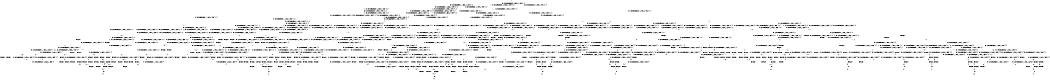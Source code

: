 digraph BCG {
size = "7, 10.5";
center = TRUE;
node [shape = circle];
0 [peripheries = 2];
0 -> 1 [label = "EX !0 !ATOMIC_EXCH_BRANCH (1, +0, FALSE, +0, 1, TRUE) !{0, 1, 2}"];
0 -> 2 [label = "EX !2 !ATOMIC_EXCH_BRANCH (1, +0, TRUE, +0, 1, TRUE) !{0, 1, 2}"];
0 -> 3 [label = "EX !1 !ATOMIC_EXCH_BRANCH (1, +1, TRUE, +0, 2, TRUE) !{0, 1, 2}"];
0 -> 4 [label = "EX !0 !ATOMIC_EXCH_BRANCH (1, +0, FALSE, +0, 1, TRUE) !{0, 1, 2}"];
1 -> 1 [label = "EX !0 !ATOMIC_EXCH_BRANCH (1, +0, FALSE, +0, 1, TRUE) !{0, 1, 2}"];
1 -> 5 [label = "EX !2 !ATOMIC_EXCH_BRANCH (1, +0, TRUE, +0, 1, TRUE) !{0, 1, 2}"];
1 -> 6 [label = "EX !1 !ATOMIC_EXCH_BRANCH (1, +1, TRUE, +0, 2, TRUE) !{0, 1, 2}"];
1 -> 4 [label = "EX !0 !ATOMIC_EXCH_BRANCH (1, +0, FALSE, +0, 1, TRUE) !{0, 1, 2}"];
2 -> 2 [label = "EX !2 !ATOMIC_EXCH_BRANCH (1, +0, TRUE, +0, 1, TRUE) !{0, 1, 2}"];
2 -> 7 [label = "EX !0 !ATOMIC_EXCH_BRANCH (1, +0, FALSE, +0, 1, TRUE) !{0, 1, 2}"];
2 -> 8 [label = "EX !1 !ATOMIC_EXCH_BRANCH (1, +1, TRUE, +0, 2, TRUE) !{0, 1, 2}"];
2 -> 9 [label = "EX !0 !ATOMIC_EXCH_BRANCH (1, +0, FALSE, +0, 1, TRUE) !{0, 1, 2}"];
3 -> 10 [label = "EX !1 !ATOMIC_EXCH_BRANCH (1, +1, TRUE, +1, 2, TRUE) !{0, 1, 2}"];
3 -> 11 [label = "EX !0 !ATOMIC_EXCH_BRANCH (1, +0, FALSE, +0, 1, FALSE) !{0, 1, 2}"];
3 -> 12 [label = "EX !2 !ATOMIC_EXCH_BRANCH (1, +0, TRUE, +0, 1, FALSE) !{0, 1, 2}"];
3 -> 13 [label = "EX !0 !ATOMIC_EXCH_BRANCH (1, +0, FALSE, +0, 1, FALSE) !{0, 1, 2}"];
4 -> 14 [label = "EX !1 !ATOMIC_EXCH_BRANCH (1, +1, TRUE, +0, 2, TRUE) !{0, 1, 2}"];
4 -> 4 [label = "EX !0 !ATOMIC_EXCH_BRANCH (1, +0, FALSE, +0, 1, TRUE) !{0, 1, 2}"];
4 -> 15 [label = "EX !2 !ATOMIC_EXCH_BRANCH (1, +0, TRUE, +0, 1, TRUE) !{0, 1, 2}"];
4 -> 16 [label = "EX !1 !ATOMIC_EXCH_BRANCH (1, +1, TRUE, +0, 2, TRUE) !{0, 1, 2}"];
5 -> 7 [label = "EX !0 !ATOMIC_EXCH_BRANCH (1, +0, FALSE, +0, 1, TRUE) !{0, 1, 2}"];
5 -> 5 [label = "EX !2 !ATOMIC_EXCH_BRANCH (1, +0, TRUE, +0, 1, TRUE) !{0, 1, 2}"];
5 -> 17 [label = "EX !1 !ATOMIC_EXCH_BRANCH (1, +1, TRUE, +0, 2, TRUE) !{0, 1, 2}"];
5 -> 9 [label = "EX !0 !ATOMIC_EXCH_BRANCH (1, +0, FALSE, +0, 1, TRUE) !{0, 1, 2}"];
6 -> 11 [label = "EX !0 !ATOMIC_EXCH_BRANCH (1, +0, FALSE, +0, 1, FALSE) !{0, 1, 2}"];
6 -> 18 [label = "EX !1 !ATOMIC_EXCH_BRANCH (1, +1, TRUE, +1, 2, TRUE) !{0, 1, 2}"];
6 -> 19 [label = "EX !2 !ATOMIC_EXCH_BRANCH (1, +0, TRUE, +0, 1, FALSE) !{0, 1, 2}"];
6 -> 13 [label = "EX !0 !ATOMIC_EXCH_BRANCH (1, +0, FALSE, +0, 1, FALSE) !{0, 1, 2}"];
7 -> 7 [label = "EX !0 !ATOMIC_EXCH_BRANCH (1, +0, FALSE, +0, 1, TRUE) !{0, 1, 2}"];
7 -> 5 [label = "EX !2 !ATOMIC_EXCH_BRANCH (1, +0, TRUE, +0, 1, TRUE) !{0, 1, 2}"];
7 -> 17 [label = "EX !1 !ATOMIC_EXCH_BRANCH (1, +1, TRUE, +0, 2, TRUE) !{0, 1, 2}"];
7 -> 9 [label = "EX !0 !ATOMIC_EXCH_BRANCH (1, +0, FALSE, +0, 1, TRUE) !{0, 1, 2}"];
8 -> 20 [label = "EX !1 !ATOMIC_EXCH_BRANCH (1, +1, TRUE, +1, 2, TRUE) !{0, 1, 2}"];
8 -> 12 [label = "EX !2 !ATOMIC_EXCH_BRANCH (1, +0, TRUE, +0, 1, FALSE) !{0, 1, 2}"];
8 -> 21 [label = "EX !0 !ATOMIC_EXCH_BRANCH (1, +0, FALSE, +0, 1, FALSE) !{0, 1, 2}"];
8 -> 22 [label = "EX !0 !ATOMIC_EXCH_BRANCH (1, +0, FALSE, +0, 1, FALSE) !{0, 1, 2}"];
9 -> 23 [label = "EX !1 !ATOMIC_EXCH_BRANCH (1, +1, TRUE, +0, 2, TRUE) !{0, 1, 2}"];
9 -> 9 [label = "EX !0 !ATOMIC_EXCH_BRANCH (1, +0, FALSE, +0, 1, TRUE) !{0, 1, 2}"];
9 -> 15 [label = "EX !2 !ATOMIC_EXCH_BRANCH (1, +0, TRUE, +0, 1, TRUE) !{0, 1, 2}"];
9 -> 24 [label = "EX !1 !ATOMIC_EXCH_BRANCH (1, +1, TRUE, +0, 2, TRUE) !{0, 1, 2}"];
10 -> 10 [label = "EX !1 !ATOMIC_EXCH_BRANCH (1, +1, TRUE, +1, 2, TRUE) !{0, 1, 2}"];
10 -> 11 [label = "EX !0 !ATOMIC_EXCH_BRANCH (1, +0, FALSE, +0, 1, FALSE) !{0, 1, 2}"];
10 -> 12 [label = "EX !2 !ATOMIC_EXCH_BRANCH (1, +0, TRUE, +0, 1, FALSE) !{0, 1, 2}"];
10 -> 13 [label = "EX !0 !ATOMIC_EXCH_BRANCH (1, +0, FALSE, +0, 1, FALSE) !{0, 1, 2}"];
11 -> 25 [label = "EX !1 !ATOMIC_EXCH_BRANCH (1, +1, TRUE, +1, 2, TRUE) !{0, 1, 2}"];
11 -> 26 [label = "EX !2 !ATOMIC_EXCH_BRANCH (1, +0, TRUE, +0, 1, FALSE) !{0, 1, 2}"];
11 -> 27 [label = "TERMINATE !0"];
12 -> 28 [label = "EX !1 !ATOMIC_EXCH_BRANCH (1, +1, TRUE, +1, 2, FALSE) !{0, 1, 2}"];
12 -> 29 [label = "EX !0 !ATOMIC_EXCH_BRANCH (1, +0, FALSE, +0, 1, TRUE) !{0, 1, 2}"];
12 -> 30 [label = "TERMINATE !2"];
12 -> 31 [label = "EX !0 !ATOMIC_EXCH_BRANCH (1, +0, FALSE, +0, 1, TRUE) !{0, 1, 2}"];
13 -> 32 [label = "EX !1 !ATOMIC_EXCH_BRANCH (1, +1, TRUE, +1, 2, TRUE) !{0, 1, 2}"];
13 -> 33 [label = "EX !1 !ATOMIC_EXCH_BRANCH (1, +1, TRUE, +1, 2, TRUE) !{0, 1, 2}"];
13 -> 34 [label = "EX !2 !ATOMIC_EXCH_BRANCH (1, +0, TRUE, +0, 1, FALSE) !{0, 1, 2}"];
13 -> 35 [label = "TERMINATE !0"];
14 -> 36 [label = "EX !2 !ATOMIC_EXCH_BRANCH (1, +0, TRUE, +0, 1, FALSE) !{0, 1, 2}"];
14 -> 37 [label = "EX !0 !ATOMIC_EXCH_BRANCH (1, +0, FALSE, +0, 1, FALSE) !{0, 1, 2}"];
14 -> 38 [label = "EX !1 !ATOMIC_EXCH_BRANCH (1, +1, TRUE, +1, 2, TRUE) !{0, 1, 2}"];
14 -> 39 [label = "EX !2 !ATOMIC_EXCH_BRANCH (1, +0, TRUE, +0, 1, FALSE) !{0, 1, 2}"];
15 -> 23 [label = "EX !1 !ATOMIC_EXCH_BRANCH (1, +1, TRUE, +0, 2, TRUE) !{0, 1, 2}"];
15 -> 9 [label = "EX !0 !ATOMIC_EXCH_BRANCH (1, +0, FALSE, +0, 1, TRUE) !{0, 1, 2}"];
15 -> 15 [label = "EX !2 !ATOMIC_EXCH_BRANCH (1, +0, TRUE, +0, 1, TRUE) !{0, 1, 2}"];
15 -> 24 [label = "EX !1 !ATOMIC_EXCH_BRANCH (1, +1, TRUE, +0, 2, TRUE) !{0, 1, 2}"];
16 -> 38 [label = "EX !1 !ATOMIC_EXCH_BRANCH (1, +1, TRUE, +1, 2, TRUE) !{0, 1, 2}"];
16 -> 13 [label = "EX !0 !ATOMIC_EXCH_BRANCH (1, +0, FALSE, +0, 1, FALSE) !{0, 1, 2}"];
16 -> 40 [label = "EX !1 !ATOMIC_EXCH_BRANCH (1, +1, TRUE, +1, 2, TRUE) !{0, 1, 2}"];
16 -> 41 [label = "EX !2 !ATOMIC_EXCH_BRANCH (1, +0, TRUE, +0, 1, FALSE) !{0, 1, 2}"];
17 -> 21 [label = "EX !0 !ATOMIC_EXCH_BRANCH (1, +0, FALSE, +0, 1, FALSE) !{0, 1, 2}"];
17 -> 42 [label = "EX !1 !ATOMIC_EXCH_BRANCH (1, +1, TRUE, +1, 2, TRUE) !{0, 1, 2}"];
17 -> 19 [label = "EX !2 !ATOMIC_EXCH_BRANCH (1, +0, TRUE, +0, 1, FALSE) !{0, 1, 2}"];
17 -> 22 [label = "EX !0 !ATOMIC_EXCH_BRANCH (1, +0, FALSE, +0, 1, FALSE) !{0, 1, 2}"];
18 -> 11 [label = "EX !0 !ATOMIC_EXCH_BRANCH (1, +0, FALSE, +0, 1, FALSE) !{0, 1, 2}"];
18 -> 18 [label = "EX !1 !ATOMIC_EXCH_BRANCH (1, +1, TRUE, +1, 2, TRUE) !{0, 1, 2}"];
18 -> 19 [label = "EX !2 !ATOMIC_EXCH_BRANCH (1, +0, TRUE, +0, 1, FALSE) !{0, 1, 2}"];
18 -> 13 [label = "EX !0 !ATOMIC_EXCH_BRANCH (1, +0, FALSE, +0, 1, FALSE) !{0, 1, 2}"];
19 -> 29 [label = "EX !0 !ATOMIC_EXCH_BRANCH (1, +0, FALSE, +0, 1, TRUE) !{0, 1, 2}"];
19 -> 43 [label = "EX !1 !ATOMIC_EXCH_BRANCH (1, +1, TRUE, +1, 2, FALSE) !{0, 1, 2}"];
19 -> 44 [label = "TERMINATE !2"];
19 -> 31 [label = "EX !0 !ATOMIC_EXCH_BRANCH (1, +0, FALSE, +0, 1, TRUE) !{0, 1, 2}"];
20 -> 20 [label = "EX !1 !ATOMIC_EXCH_BRANCH (1, +1, TRUE, +1, 2, TRUE) !{0, 1, 2}"];
20 -> 12 [label = "EX !2 !ATOMIC_EXCH_BRANCH (1, +0, TRUE, +0, 1, FALSE) !{0, 1, 2}"];
20 -> 21 [label = "EX !0 !ATOMIC_EXCH_BRANCH (1, +0, FALSE, +0, 1, FALSE) !{0, 1, 2}"];
20 -> 22 [label = "EX !0 !ATOMIC_EXCH_BRANCH (1, +0, FALSE, +0, 1, FALSE) !{0, 1, 2}"];
21 -> 45 [label = "EX !1 !ATOMIC_EXCH_BRANCH (1, +1, TRUE, +1, 2, TRUE) !{0, 1, 2}"];
21 -> 26 [label = "EX !2 !ATOMIC_EXCH_BRANCH (1, +0, TRUE, +0, 1, FALSE) !{0, 1, 2}"];
21 -> 46 [label = "TERMINATE !0"];
22 -> 47 [label = "EX !1 !ATOMIC_EXCH_BRANCH (1, +1, TRUE, +1, 2, TRUE) !{0, 1, 2}"];
22 -> 48 [label = "EX !1 !ATOMIC_EXCH_BRANCH (1, +1, TRUE, +1, 2, TRUE) !{0, 1, 2}"];
22 -> 34 [label = "EX !2 !ATOMIC_EXCH_BRANCH (1, +0, TRUE, +0, 1, FALSE) !{0, 1, 2}"];
22 -> 49 [label = "TERMINATE !0"];
23 -> 36 [label = "EX !2 !ATOMIC_EXCH_BRANCH (1, +0, TRUE, +0, 1, FALSE) !{0, 1, 2}"];
23 -> 50 [label = "EX !0 !ATOMIC_EXCH_BRANCH (1, +0, FALSE, +0, 1, FALSE) !{0, 1, 2}"];
23 -> 51 [label = "EX !1 !ATOMIC_EXCH_BRANCH (1, +1, TRUE, +1, 2, TRUE) !{0, 1, 2}"];
23 -> 39 [label = "EX !2 !ATOMIC_EXCH_BRANCH (1, +0, TRUE, +0, 1, FALSE) !{0, 1, 2}"];
24 -> 51 [label = "EX !1 !ATOMIC_EXCH_BRANCH (1, +1, TRUE, +1, 2, TRUE) !{0, 1, 2}"];
24 -> 22 [label = "EX !0 !ATOMIC_EXCH_BRANCH (1, +0, FALSE, +0, 1, FALSE) !{0, 1, 2}"];
24 -> 52 [label = "EX !1 !ATOMIC_EXCH_BRANCH (1, +1, TRUE, +1, 2, TRUE) !{0, 1, 2}"];
24 -> 41 [label = "EX !2 !ATOMIC_EXCH_BRANCH (1, +0, TRUE, +0, 1, FALSE) !{0, 1, 2}"];
25 -> 25 [label = "EX !1 !ATOMIC_EXCH_BRANCH (1, +1, TRUE, +1, 2, TRUE) !{0, 1, 2}"];
25 -> 26 [label = "EX !2 !ATOMIC_EXCH_BRANCH (1, +0, TRUE, +0, 1, FALSE) !{0, 1, 2}"];
25 -> 27 [label = "TERMINATE !0"];
26 -> 53 [label = "EX !1 !ATOMIC_EXCH_BRANCH (1, +1, TRUE, +1, 2, FALSE) !{0, 1, 2}"];
26 -> 54 [label = "TERMINATE !0"];
26 -> 55 [label = "TERMINATE !2"];
27 -> 56 [label = "EX !1 !ATOMIC_EXCH_BRANCH (1, +1, TRUE, +1, 2, TRUE) !{1, 2}"];
27 -> 57 [label = "EX !2 !ATOMIC_EXCH_BRANCH (1, +0, TRUE, +0, 1, FALSE) !{1, 2}"];
27 -> 58 [label = "EX !1 !ATOMIC_EXCH_BRANCH (1, +1, TRUE, +1, 2, TRUE) !{1, 2}"];
28 -> 59 [label = "EX !0 !ATOMIC_EXCH_BRANCH (1, +0, FALSE, +0, 1, FALSE) !{0, 1, 2}"];
28 -> 60 [label = "TERMINATE !2"];
28 -> 61 [label = "TERMINATE !1"];
28 -> 62 [label = "EX !0 !ATOMIC_EXCH_BRANCH (1, +0, FALSE, +0, 1, FALSE) !{0, 1, 2}"];
29 -> 29 [label = "EX !0 !ATOMIC_EXCH_BRANCH (1, +0, FALSE, +0, 1, TRUE) !{0, 1, 2}"];
29 -> 43 [label = "EX !1 !ATOMIC_EXCH_BRANCH (1, +1, TRUE, +1, 2, FALSE) !{0, 1, 2}"];
29 -> 44 [label = "TERMINATE !2"];
29 -> 31 [label = "EX !0 !ATOMIC_EXCH_BRANCH (1, +0, FALSE, +0, 1, TRUE) !{0, 1, 2}"];
30 -> 63 [label = "EX !1 !ATOMIC_EXCH_BRANCH (1, +1, TRUE, +1, 2, FALSE) !{0, 1}"];
30 -> 64 [label = "EX !0 !ATOMIC_EXCH_BRANCH (1, +0, FALSE, +0, 1, TRUE) !{0, 1}"];
30 -> 65 [label = "EX !0 !ATOMIC_EXCH_BRANCH (1, +0, FALSE, +0, 1, TRUE) !{0, 1}"];
31 -> 66 [label = "EX !1 !ATOMIC_EXCH_BRANCH (1, +1, TRUE, +1, 2, FALSE) !{0, 1, 2}"];
31 -> 31 [label = "EX !0 !ATOMIC_EXCH_BRANCH (1, +0, FALSE, +0, 1, TRUE) !{0, 1, 2}"];
31 -> 67 [label = "EX !1 !ATOMIC_EXCH_BRANCH (1, +1, TRUE, +1, 2, FALSE) !{0, 1, 2}"];
31 -> 68 [label = "TERMINATE !2"];
32 -> 69 [label = "EX !2 !ATOMIC_EXCH_BRANCH (1, +0, TRUE, +0, 1, FALSE) !{0, 1, 2}"];
32 -> 32 [label = "EX !1 !ATOMIC_EXCH_BRANCH (1, +1, TRUE, +1, 2, TRUE) !{0, 1, 2}"];
32 -> 70 [label = "EX !2 !ATOMIC_EXCH_BRANCH (1, +0, TRUE, +0, 1, FALSE) !{0, 1, 2}"];
32 -> 71 [label = "TERMINATE !0"];
33 -> 32 [label = "EX !1 !ATOMIC_EXCH_BRANCH (1, +1, TRUE, +1, 2, TRUE) !{0, 1, 2}"];
33 -> 33 [label = "EX !1 !ATOMIC_EXCH_BRANCH (1, +1, TRUE, +1, 2, TRUE) !{0, 1, 2}"];
33 -> 34 [label = "EX !2 !ATOMIC_EXCH_BRANCH (1, +0, TRUE, +0, 1, FALSE) !{0, 1, 2}"];
33 -> 35 [label = "TERMINATE !0"];
34 -> 72 [label = "EX !1 !ATOMIC_EXCH_BRANCH (1, +1, TRUE, +1, 2, FALSE) !{0, 1, 2}"];
34 -> 73 [label = "EX !1 !ATOMIC_EXCH_BRANCH (1, +1, TRUE, +1, 2, FALSE) !{0, 1, 2}"];
34 -> 74 [label = "TERMINATE !0"];
34 -> 75 [label = "TERMINATE !2"];
35 -> 76 [label = "EX !1 !ATOMIC_EXCH_BRANCH (1, +1, TRUE, +1, 2, TRUE) !{1, 2}"];
35 -> 77 [label = "EX !2 !ATOMIC_EXCH_BRANCH (1, +0, TRUE, +0, 1, FALSE) !{1, 2}"];
36 -> 78 [label = "EX !0 !ATOMIC_EXCH_BRANCH (1, +0, FALSE, +0, 1, TRUE) !{0, 1, 2}"];
36 -> 79 [label = "EX !1 !ATOMIC_EXCH_BRANCH (1, +1, TRUE, +1, 2, FALSE) !{0, 1, 2}"];
36 -> 80 [label = "TERMINATE !2"];
36 -> 31 [label = "EX !0 !ATOMIC_EXCH_BRANCH (1, +0, FALSE, +0, 1, TRUE) !{0, 1, 2}"];
37 -> 69 [label = "EX !2 !ATOMIC_EXCH_BRANCH (1, +0, TRUE, +0, 1, FALSE) !{0, 1, 2}"];
37 -> 32 [label = "EX !1 !ATOMIC_EXCH_BRANCH (1, +1, TRUE, +1, 2, TRUE) !{0, 1, 2}"];
37 -> 70 [label = "EX !2 !ATOMIC_EXCH_BRANCH (1, +0, TRUE, +0, 1, FALSE) !{0, 1, 2}"];
37 -> 71 [label = "TERMINATE !0"];
38 -> 36 [label = "EX !2 !ATOMIC_EXCH_BRANCH (1, +0, TRUE, +0, 1, FALSE) !{0, 1, 2}"];
38 -> 37 [label = "EX !0 !ATOMIC_EXCH_BRANCH (1, +0, FALSE, +0, 1, FALSE) !{0, 1, 2}"];
38 -> 38 [label = "EX !1 !ATOMIC_EXCH_BRANCH (1, +1, TRUE, +1, 2, TRUE) !{0, 1, 2}"];
38 -> 39 [label = "EX !2 !ATOMIC_EXCH_BRANCH (1, +0, TRUE, +0, 1, FALSE) !{0, 1, 2}"];
39 -> 81 [label = "EX !0 !ATOMIC_EXCH_BRANCH (1, +0, FALSE, +0, 1, TRUE) !{0, 1, 2}"];
39 -> 66 [label = "EX !1 !ATOMIC_EXCH_BRANCH (1, +1, TRUE, +1, 2, FALSE) !{0, 1, 2}"];
39 -> 82 [label = "TERMINATE !2"];
40 -> 38 [label = "EX !1 !ATOMIC_EXCH_BRANCH (1, +1, TRUE, +1, 2, TRUE) !{0, 1, 2}"];
40 -> 13 [label = "EX !0 !ATOMIC_EXCH_BRANCH (1, +0, FALSE, +0, 1, FALSE) !{0, 1, 2}"];
40 -> 40 [label = "EX !1 !ATOMIC_EXCH_BRANCH (1, +1, TRUE, +1, 2, TRUE) !{0, 1, 2}"];
40 -> 41 [label = "EX !2 !ATOMIC_EXCH_BRANCH (1, +0, TRUE, +0, 1, FALSE) !{0, 1, 2}"];
41 -> 66 [label = "EX !1 !ATOMIC_EXCH_BRANCH (1, +1, TRUE, +1, 2, FALSE) !{0, 1, 2}"];
41 -> 31 [label = "EX !0 !ATOMIC_EXCH_BRANCH (1, +0, FALSE, +0, 1, TRUE) !{0, 1, 2}"];
41 -> 67 [label = "EX !1 !ATOMIC_EXCH_BRANCH (1, +1, TRUE, +1, 2, FALSE) !{0, 1, 2}"];
41 -> 68 [label = "TERMINATE !2"];
42 -> 21 [label = "EX !0 !ATOMIC_EXCH_BRANCH (1, +0, FALSE, +0, 1, FALSE) !{0, 1, 2}"];
42 -> 42 [label = "EX !1 !ATOMIC_EXCH_BRANCH (1, +1, TRUE, +1, 2, TRUE) !{0, 1, 2}"];
42 -> 19 [label = "EX !2 !ATOMIC_EXCH_BRANCH (1, +0, TRUE, +0, 1, FALSE) !{0, 1, 2}"];
42 -> 22 [label = "EX !0 !ATOMIC_EXCH_BRANCH (1, +0, FALSE, +0, 1, FALSE) !{0, 1, 2}"];
43 -> 59 [label = "EX !0 !ATOMIC_EXCH_BRANCH (1, +0, FALSE, +0, 1, FALSE) !{0, 1, 2}"];
43 -> 83 [label = "TERMINATE !2"];
43 -> 84 [label = "TERMINATE !1"];
43 -> 62 [label = "EX !0 !ATOMIC_EXCH_BRANCH (1, +0, FALSE, +0, 1, FALSE) !{0, 1, 2}"];
44 -> 64 [label = "EX !0 !ATOMIC_EXCH_BRANCH (1, +0, FALSE, +0, 1, TRUE) !{0, 1}"];
44 -> 85 [label = "EX !1 !ATOMIC_EXCH_BRANCH (1, +1, TRUE, +1, 2, FALSE) !{0, 1}"];
44 -> 65 [label = "EX !0 !ATOMIC_EXCH_BRANCH (1, +0, FALSE, +0, 1, TRUE) !{0, 1}"];
45 -> 45 [label = "EX !1 !ATOMIC_EXCH_BRANCH (1, +1, TRUE, +1, 2, TRUE) !{0, 1, 2}"];
45 -> 26 [label = "EX !2 !ATOMIC_EXCH_BRANCH (1, +0, TRUE, +0, 1, FALSE) !{0, 1, 2}"];
45 -> 46 [label = "TERMINATE !0"];
46 -> 86 [label = "EX !1 !ATOMIC_EXCH_BRANCH (1, +1, TRUE, +1, 2, TRUE) !{1, 2}"];
46 -> 57 [label = "EX !2 !ATOMIC_EXCH_BRANCH (1, +0, TRUE, +0, 1, FALSE) !{1, 2}"];
46 -> 87 [label = "EX !1 !ATOMIC_EXCH_BRANCH (1, +1, TRUE, +1, 2, TRUE) !{1, 2}"];
47 -> 69 [label = "EX !2 !ATOMIC_EXCH_BRANCH (1, +0, TRUE, +0, 1, FALSE) !{0, 1, 2}"];
47 -> 47 [label = "EX !1 !ATOMIC_EXCH_BRANCH (1, +1, TRUE, +1, 2, TRUE) !{0, 1, 2}"];
47 -> 70 [label = "EX !2 !ATOMIC_EXCH_BRANCH (1, +0, TRUE, +0, 1, FALSE) !{0, 1, 2}"];
47 -> 88 [label = "TERMINATE !0"];
48 -> 47 [label = "EX !1 !ATOMIC_EXCH_BRANCH (1, +1, TRUE, +1, 2, TRUE) !{0, 1, 2}"];
48 -> 48 [label = "EX !1 !ATOMIC_EXCH_BRANCH (1, +1, TRUE, +1, 2, TRUE) !{0, 1, 2}"];
48 -> 34 [label = "EX !2 !ATOMIC_EXCH_BRANCH (1, +0, TRUE, +0, 1, FALSE) !{0, 1, 2}"];
48 -> 49 [label = "TERMINATE !0"];
49 -> 89 [label = "EX !1 !ATOMIC_EXCH_BRANCH (1, +1, TRUE, +1, 2, TRUE) !{1, 2}"];
49 -> 77 [label = "EX !2 !ATOMIC_EXCH_BRANCH (1, +0, TRUE, +0, 1, FALSE) !{1, 2}"];
50 -> 69 [label = "EX !2 !ATOMIC_EXCH_BRANCH (1, +0, TRUE, +0, 1, FALSE) !{0, 1, 2}"];
50 -> 47 [label = "EX !1 !ATOMIC_EXCH_BRANCH (1, +1, TRUE, +1, 2, TRUE) !{0, 1, 2}"];
50 -> 70 [label = "EX !2 !ATOMIC_EXCH_BRANCH (1, +0, TRUE, +0, 1, FALSE) !{0, 1, 2}"];
50 -> 88 [label = "TERMINATE !0"];
51 -> 36 [label = "EX !2 !ATOMIC_EXCH_BRANCH (1, +0, TRUE, +0, 1, FALSE) !{0, 1, 2}"];
51 -> 50 [label = "EX !0 !ATOMIC_EXCH_BRANCH (1, +0, FALSE, +0, 1, FALSE) !{0, 1, 2}"];
51 -> 51 [label = "EX !1 !ATOMIC_EXCH_BRANCH (1, +1, TRUE, +1, 2, TRUE) !{0, 1, 2}"];
51 -> 39 [label = "EX !2 !ATOMIC_EXCH_BRANCH (1, +0, TRUE, +0, 1, FALSE) !{0, 1, 2}"];
52 -> 51 [label = "EX !1 !ATOMIC_EXCH_BRANCH (1, +1, TRUE, +1, 2, TRUE) !{0, 1, 2}"];
52 -> 22 [label = "EX !0 !ATOMIC_EXCH_BRANCH (1, +0, FALSE, +0, 1, FALSE) !{0, 1, 2}"];
52 -> 52 [label = "EX !1 !ATOMIC_EXCH_BRANCH (1, +1, TRUE, +1, 2, TRUE) !{0, 1, 2}"];
52 -> 41 [label = "EX !2 !ATOMIC_EXCH_BRANCH (1, +0, TRUE, +0, 1, FALSE) !{0, 1, 2}"];
53 -> 90 [label = "TERMINATE !0"];
53 -> 91 [label = "TERMINATE !2"];
53 -> 92 [label = "TERMINATE !1"];
54 -> 93 [label = "EX !1 !ATOMIC_EXCH_BRANCH (1, +1, TRUE, +1, 2, FALSE) !{1, 2}"];
54 -> 94 [label = "TERMINATE !2"];
54 -> 95 [label = "EX !1 !ATOMIC_EXCH_BRANCH (1, +1, TRUE, +1, 2, FALSE) !{1, 2}"];
55 -> 96 [label = "EX !1 !ATOMIC_EXCH_BRANCH (1, +1, TRUE, +1, 2, FALSE) !{0, 1}"];
55 -> 94 [label = "TERMINATE !0"];
56 -> 56 [label = "EX !1 !ATOMIC_EXCH_BRANCH (1, +1, TRUE, +1, 2, TRUE) !{1, 2}"];
56 -> 57 [label = "EX !2 !ATOMIC_EXCH_BRANCH (1, +0, TRUE, +0, 1, FALSE) !{1, 2}"];
56 -> 58 [label = "EX !1 !ATOMIC_EXCH_BRANCH (1, +1, TRUE, +1, 2, TRUE) !{1, 2}"];
57 -> 93 [label = "EX !1 !ATOMIC_EXCH_BRANCH (1, +1, TRUE, +1, 2, FALSE) !{1, 2}"];
57 -> 94 [label = "TERMINATE !2"];
57 -> 95 [label = "EX !1 !ATOMIC_EXCH_BRANCH (1, +1, TRUE, +1, 2, FALSE) !{1, 2}"];
58 -> 97 [label = "EX !2 !ATOMIC_EXCH_BRANCH (1, +0, TRUE, +0, 1, FALSE) !{1, 2}"];
58 -> 58 [label = "EX !1 !ATOMIC_EXCH_BRANCH (1, +1, TRUE, +1, 2, TRUE) !{1, 2}"];
58 -> 98 [label = "EX !2 !ATOMIC_EXCH_BRANCH (1, +0, TRUE, +0, 1, FALSE) !{1, 2}"];
59 -> 90 [label = "TERMINATE !0"];
59 -> 91 [label = "TERMINATE !2"];
59 -> 92 [label = "TERMINATE !1"];
60 -> 99 [label = "EX !0 !ATOMIC_EXCH_BRANCH (1, +0, FALSE, +0, 1, FALSE) !{0, 1}"];
60 -> 100 [label = "TERMINATE !1"];
60 -> 101 [label = "EX !0 !ATOMIC_EXCH_BRANCH (1, +0, FALSE, +0, 1, FALSE) !{0, 1}"];
61 -> 102 [label = "EX !0 !ATOMIC_EXCH_BRANCH (1, +0, FALSE, +0, 1, FALSE) !{0, 2}"];
61 -> 100 [label = "TERMINATE !2"];
61 -> 103 [label = "EX !0 !ATOMIC_EXCH_BRANCH (1, +0, FALSE, +0, 1, FALSE) !{0, 2}"];
62 -> 104 [label = "TERMINATE !0"];
62 -> 105 [label = "TERMINATE !2"];
62 -> 106 [label = "TERMINATE !1"];
63 -> 99 [label = "EX !0 !ATOMIC_EXCH_BRANCH (1, +0, FALSE, +0, 1, FALSE) !{0, 1}"];
63 -> 100 [label = "TERMINATE !1"];
63 -> 101 [label = "EX !0 !ATOMIC_EXCH_BRANCH (1, +0, FALSE, +0, 1, FALSE) !{0, 1}"];
64 -> 64 [label = "EX !0 !ATOMIC_EXCH_BRANCH (1, +0, FALSE, +0, 1, TRUE) !{0, 1}"];
64 -> 85 [label = "EX !1 !ATOMIC_EXCH_BRANCH (1, +1, TRUE, +1, 2, FALSE) !{0, 1}"];
64 -> 65 [label = "EX !0 !ATOMIC_EXCH_BRANCH (1, +0, FALSE, +0, 1, TRUE) !{0, 1}"];
65 -> 107 [label = "EX !1 !ATOMIC_EXCH_BRANCH (1, +1, TRUE, +1, 2, FALSE) !{0, 1}"];
65 -> 65 [label = "EX !0 !ATOMIC_EXCH_BRANCH (1, +0, FALSE, +0, 1, TRUE) !{0, 1}"];
65 -> 108 [label = "EX !1 !ATOMIC_EXCH_BRANCH (1, +1, TRUE, +1, 2, FALSE) !{0, 1}"];
66 -> 109 [label = "EX !0 !ATOMIC_EXCH_BRANCH (1, +0, FALSE, +0, 1, FALSE) !{0, 1, 2}"];
66 -> 110 [label = "TERMINATE !2"];
66 -> 111 [label = "TERMINATE !1"];
67 -> 62 [label = "EX !0 !ATOMIC_EXCH_BRANCH (1, +0, FALSE, +0, 1, FALSE) !{0, 1, 2}"];
67 -> 112 [label = "TERMINATE !2"];
67 -> 113 [label = "TERMINATE !1"];
68 -> 114 [label = "EX !0 !ATOMIC_EXCH_BRANCH (1, +0, FALSE, +0, 1, TRUE) !{0, 1}"];
68 -> 115 [label = "EX !1 !ATOMIC_EXCH_BRANCH (1, +1, TRUE, +1, 2, FALSE) !{0, 1}"];
69 -> 116 [label = "EX !1 !ATOMIC_EXCH_BRANCH (1, +1, TRUE, +1, 2, FALSE) !{0, 1, 2}"];
69 -> 117 [label = "TERMINATE !0"];
69 -> 118 [label = "TERMINATE !2"];
70 -> 72 [label = "EX !1 !ATOMIC_EXCH_BRANCH (1, +1, TRUE, +1, 2, FALSE) !{0, 1, 2}"];
70 -> 119 [label = "TERMINATE !0"];
70 -> 120 [label = "TERMINATE !2"];
71 -> 121 [label = "EX !1 !ATOMIC_EXCH_BRANCH (1, +1, TRUE, +1, 2, TRUE) !{1, 2}"];
71 -> 122 [label = "EX !2 !ATOMIC_EXCH_BRANCH (1, +0, TRUE, +0, 1, FALSE) !{1, 2}"];
72 -> 123 [label = "TERMINATE !0"];
72 -> 124 [label = "TERMINATE !2"];
72 -> 125 [label = "TERMINATE !1"];
73 -> 104 [label = "TERMINATE !0"];
73 -> 105 [label = "TERMINATE !2"];
73 -> 106 [label = "TERMINATE !1"];
74 -> 126 [label = "EX !1 !ATOMIC_EXCH_BRANCH (1, +1, TRUE, +1, 2, FALSE) !{1, 2}"];
74 -> 127 [label = "TERMINATE !2"];
75 -> 128 [label = "EX !1 !ATOMIC_EXCH_BRANCH (1, +1, TRUE, +1, 2, FALSE) !{0, 1}"];
75 -> 127 [label = "TERMINATE !0"];
76 -> 76 [label = "EX !1 !ATOMIC_EXCH_BRANCH (1, +1, TRUE, +1, 2, TRUE) !{1, 2}"];
76 -> 77 [label = "EX !2 !ATOMIC_EXCH_BRANCH (1, +0, TRUE, +0, 1, FALSE) !{1, 2}"];
77 -> 126 [label = "EX !1 !ATOMIC_EXCH_BRANCH (1, +1, TRUE, +1, 2, FALSE) !{1, 2}"];
77 -> 127 [label = "TERMINATE !2"];
78 -> 78 [label = "EX !0 !ATOMIC_EXCH_BRANCH (1, +0, FALSE, +0, 1, TRUE) !{0, 1, 2}"];
78 -> 79 [label = "EX !1 !ATOMIC_EXCH_BRANCH (1, +1, TRUE, +1, 2, FALSE) !{0, 1, 2}"];
78 -> 80 [label = "TERMINATE !2"];
78 -> 31 [label = "EX !0 !ATOMIC_EXCH_BRANCH (1, +0, FALSE, +0, 1, TRUE) !{0, 1, 2}"];
79 -> 129 [label = "EX !0 !ATOMIC_EXCH_BRANCH (1, +0, FALSE, +0, 1, FALSE) !{0, 1, 2}"];
79 -> 130 [label = "TERMINATE !2"];
79 -> 131 [label = "TERMINATE !1"];
79 -> 62 [label = "EX !0 !ATOMIC_EXCH_BRANCH (1, +0, FALSE, +0, 1, FALSE) !{0, 1, 2}"];
80 -> 132 [label = "EX !0 !ATOMIC_EXCH_BRANCH (1, +0, FALSE, +0, 1, TRUE) !{0, 1}"];
80 -> 133 [label = "EX !1 !ATOMIC_EXCH_BRANCH (1, +1, TRUE, +1, 2, FALSE) !{0, 1}"];
81 -> 81 [label = "EX !0 !ATOMIC_EXCH_BRANCH (1, +0, FALSE, +0, 1, TRUE) !{0, 1, 2}"];
81 -> 66 [label = "EX !1 !ATOMIC_EXCH_BRANCH (1, +1, TRUE, +1, 2, FALSE) !{0, 1, 2}"];
81 -> 82 [label = "TERMINATE !2"];
82 -> 134 [label = "EX !0 !ATOMIC_EXCH_BRANCH (1, +0, FALSE, +0, 1, TRUE) !{0, 1}"];
82 -> 135 [label = "EX !1 !ATOMIC_EXCH_BRANCH (1, +1, TRUE, +1, 2, FALSE) !{0, 1}"];
83 -> 99 [label = "EX !0 !ATOMIC_EXCH_BRANCH (1, +0, FALSE, +0, 1, FALSE) !{0, 1}"];
83 -> 136 [label = "TERMINATE !1"];
83 -> 101 [label = "EX !0 !ATOMIC_EXCH_BRANCH (1, +0, FALSE, +0, 1, FALSE) !{0, 1}"];
84 -> 102 [label = "EX !0 !ATOMIC_EXCH_BRANCH (1, +0, FALSE, +0, 1, FALSE) !{0, 2}"];
84 -> 136 [label = "TERMINATE !2"];
84 -> 103 [label = "EX !0 !ATOMIC_EXCH_BRANCH (1, +0, FALSE, +0, 1, FALSE) !{0, 2}"];
85 -> 99 [label = "EX !0 !ATOMIC_EXCH_BRANCH (1, +0, FALSE, +0, 1, FALSE) !{0, 1}"];
85 -> 136 [label = "TERMINATE !1"];
85 -> 101 [label = "EX !0 !ATOMIC_EXCH_BRANCH (1, +0, FALSE, +0, 1, FALSE) !{0, 1}"];
86 -> 86 [label = "EX !1 !ATOMIC_EXCH_BRANCH (1, +1, TRUE, +1, 2, TRUE) !{1, 2}"];
86 -> 57 [label = "EX !2 !ATOMIC_EXCH_BRANCH (1, +0, TRUE, +0, 1, FALSE) !{1, 2}"];
86 -> 87 [label = "EX !1 !ATOMIC_EXCH_BRANCH (1, +1, TRUE, +1, 2, TRUE) !{1, 2}"];
87 -> 97 [label = "EX !2 !ATOMIC_EXCH_BRANCH (1, +0, TRUE, +0, 1, FALSE) !{1, 2}"];
87 -> 87 [label = "EX !1 !ATOMIC_EXCH_BRANCH (1, +1, TRUE, +1, 2, TRUE) !{1, 2}"];
87 -> 98 [label = "EX !2 !ATOMIC_EXCH_BRANCH (1, +0, TRUE, +0, 1, FALSE) !{1, 2}"];
88 -> 137 [label = "EX !1 !ATOMIC_EXCH_BRANCH (1, +1, TRUE, +1, 2, TRUE) !{1, 2}"];
88 -> 122 [label = "EX !2 !ATOMIC_EXCH_BRANCH (1, +0, TRUE, +0, 1, FALSE) !{1, 2}"];
89 -> 89 [label = "EX !1 !ATOMIC_EXCH_BRANCH (1, +1, TRUE, +1, 2, TRUE) !{1, 2}"];
89 -> 77 [label = "EX !2 !ATOMIC_EXCH_BRANCH (1, +0, TRUE, +0, 1, FALSE) !{1, 2}"];
90 -> 138 [label = "TERMINATE !2"];
90 -> 139 [label = "TERMINATE !1"];
91 -> 138 [label = "TERMINATE !0"];
91 -> 140 [label = "TERMINATE !1"];
92 -> 139 [label = "TERMINATE !0"];
92 -> 140 [label = "TERMINATE !2"];
93 -> 138 [label = "TERMINATE !2"];
93 -> 139 [label = "TERMINATE !1"];
94 -> 141 [label = "EX !1 !ATOMIC_EXCH_BRANCH (1, +1, TRUE, +1, 2, FALSE) !{1}"];
94 -> 142 [label = "EX !1 !ATOMIC_EXCH_BRANCH (1, +1, TRUE, +1, 2, FALSE) !{1}"];
95 -> 143 [label = "TERMINATE !2"];
95 -> 144 [label = "TERMINATE !1"];
96 -> 138 [label = "TERMINATE !0"];
96 -> 140 [label = "TERMINATE !1"];
97 -> 145 [label = "EX !1 !ATOMIC_EXCH_BRANCH (1, +1, TRUE, +1, 2, FALSE) !{1, 2}"];
97 -> 146 [label = "TERMINATE !2"];
97 -> 95 [label = "EX !1 !ATOMIC_EXCH_BRANCH (1, +1, TRUE, +1, 2, FALSE) !{1, 2}"];
98 -> 95 [label = "EX !1 !ATOMIC_EXCH_BRANCH (1, +1, TRUE, +1, 2, FALSE) !{1, 2}"];
98 -> 147 [label = "TERMINATE !2"];
99 -> 138 [label = "TERMINATE !0"];
99 -> 140 [label = "TERMINATE !1"];
100 -> 148 [label = "EX !0 !ATOMIC_EXCH_BRANCH (1, +0, FALSE, +0, 1, FALSE) !{0}"];
100 -> 149 [label = "EX !0 !ATOMIC_EXCH_BRANCH (1, +0, FALSE, +0, 1, FALSE) !{0}"];
101 -> 150 [label = "TERMINATE !0"];
101 -> 151 [label = "TERMINATE !1"];
102 -> 139 [label = "TERMINATE !0"];
102 -> 140 [label = "TERMINATE !2"];
103 -> 152 [label = "TERMINATE !0"];
103 -> 153 [label = "TERMINATE !2"];
104 -> 154 [label = "TERMINATE !2"];
104 -> 155 [label = "TERMINATE !1"];
105 -> 154 [label = "TERMINATE !0"];
105 -> 156 [label = "TERMINATE !1"];
106 -> 155 [label = "TERMINATE !0"];
106 -> 156 [label = "TERMINATE !2"];
107 -> 157 [label = "EX !0 !ATOMIC_EXCH_BRANCH (1, +0, FALSE, +0, 1, FALSE) !{0, 1}"];
107 -> 158 [label = "TERMINATE !1"];
107 -> 101 [label = "EX !0 !ATOMIC_EXCH_BRANCH (1, +0, FALSE, +0, 1, FALSE) !{0, 1}"];
108 -> 101 [label = "EX !0 !ATOMIC_EXCH_BRANCH (1, +0, FALSE, +0, 1, FALSE) !{0, 1}"];
108 -> 159 [label = "TERMINATE !1"];
109 -> 123 [label = "TERMINATE !0"];
109 -> 124 [label = "TERMINATE !2"];
109 -> 125 [label = "TERMINATE !1"];
110 -> 160 [label = "EX !0 !ATOMIC_EXCH_BRANCH (1, +0, FALSE, +0, 1, FALSE) !{0, 1}"];
110 -> 161 [label = "TERMINATE !1"];
111 -> 162 [label = "EX !0 !ATOMIC_EXCH_BRANCH (1, +0, FALSE, +0, 1, FALSE) !{0, 2}"];
111 -> 161 [label = "TERMINATE !2"];
112 -> 163 [label = "EX !0 !ATOMIC_EXCH_BRANCH (1, +0, FALSE, +0, 1, FALSE) !{0, 1}"];
112 -> 164 [label = "TERMINATE !1"];
113 -> 165 [label = "EX !0 !ATOMIC_EXCH_BRANCH (1, +0, FALSE, +0, 1, FALSE) !{0, 2}"];
113 -> 164 [label = "TERMINATE !2"];
114 -> 114 [label = "EX !0 !ATOMIC_EXCH_BRANCH (1, +0, FALSE, +0, 1, TRUE) !{0, 1}"];
114 -> 115 [label = "EX !1 !ATOMIC_EXCH_BRANCH (1, +1, TRUE, +1, 2, FALSE) !{0, 1}"];
115 -> 163 [label = "EX !0 !ATOMIC_EXCH_BRANCH (1, +0, FALSE, +0, 1, FALSE) !{0, 1}"];
115 -> 164 [label = "TERMINATE !1"];
116 -> 166 [label = "TERMINATE !0"];
116 -> 167 [label = "TERMINATE !2"];
116 -> 168 [label = "TERMINATE !1"];
117 -> 169 [label = "EX !1 !ATOMIC_EXCH_BRANCH (1, +1, TRUE, +1, 2, FALSE) !{1, 2}"];
117 -> 170 [label = "TERMINATE !2"];
118 -> 171 [label = "EX !1 !ATOMIC_EXCH_BRANCH (1, +1, TRUE, +1, 2, FALSE) !{0, 1}"];
118 -> 170 [label = "TERMINATE !0"];
119 -> 172 [label = "EX !1 !ATOMIC_EXCH_BRANCH (1, +1, TRUE, +1, 2, FALSE) !{1, 2}"];
119 -> 173 [label = "TERMINATE !2"];
120 -> 174 [label = "EX !1 !ATOMIC_EXCH_BRANCH (1, +1, TRUE, +1, 2, FALSE) !{0, 1}"];
120 -> 173 [label = "TERMINATE !0"];
121 -> 121 [label = "EX !1 !ATOMIC_EXCH_BRANCH (1, +1, TRUE, +1, 2, TRUE) !{1, 2}"];
121 -> 122 [label = "EX !2 !ATOMIC_EXCH_BRANCH (1, +0, TRUE, +0, 1, FALSE) !{1, 2}"];
122 -> 172 [label = "EX !1 !ATOMIC_EXCH_BRANCH (1, +1, TRUE, +1, 2, FALSE) !{1, 2}"];
122 -> 173 [label = "TERMINATE !2"];
123 -> 175 [label = "TERMINATE !2"];
123 -> 176 [label = "TERMINATE !1"];
124 -> 175 [label = "TERMINATE !0"];
124 -> 177 [label = "TERMINATE !1"];
125 -> 176 [label = "TERMINATE !0"];
125 -> 177 [label = "TERMINATE !2"];
126 -> 154 [label = "TERMINATE !2"];
126 -> 155 [label = "TERMINATE !1"];
127 -> 178 [label = "EX !1 !ATOMIC_EXCH_BRANCH (1, +1, TRUE, +1, 2, FALSE) !{1}"];
128 -> 154 [label = "TERMINATE !0"];
128 -> 156 [label = "TERMINATE !1"];
129 -> 166 [label = "TERMINATE !0"];
129 -> 167 [label = "TERMINATE !2"];
129 -> 168 [label = "TERMINATE !1"];
130 -> 179 [label = "EX !0 !ATOMIC_EXCH_BRANCH (1, +0, FALSE, +0, 1, FALSE) !{0, 1}"];
130 -> 180 [label = "TERMINATE !1"];
131 -> 181 [label = "EX !0 !ATOMIC_EXCH_BRANCH (1, +0, FALSE, +0, 1, FALSE) !{0, 2}"];
131 -> 180 [label = "TERMINATE !2"];
132 -> 132 [label = "EX !0 !ATOMIC_EXCH_BRANCH (1, +0, FALSE, +0, 1, TRUE) !{0, 1}"];
132 -> 133 [label = "EX !1 !ATOMIC_EXCH_BRANCH (1, +1, TRUE, +1, 2, FALSE) !{0, 1}"];
133 -> 179 [label = "EX !0 !ATOMIC_EXCH_BRANCH (1, +0, FALSE, +0, 1, FALSE) !{0, 1}"];
133 -> 180 [label = "TERMINATE !1"];
134 -> 134 [label = "EX !0 !ATOMIC_EXCH_BRANCH (1, +0, FALSE, +0, 1, TRUE) !{0, 1}"];
134 -> 135 [label = "EX !1 !ATOMIC_EXCH_BRANCH (1, +1, TRUE, +1, 2, FALSE) !{0, 1}"];
135 -> 160 [label = "EX !0 !ATOMIC_EXCH_BRANCH (1, +0, FALSE, +0, 1, FALSE) !{0, 1}"];
135 -> 161 [label = "TERMINATE !1"];
136 -> 148 [label = "EX !0 !ATOMIC_EXCH_BRANCH (1, +0, FALSE, +0, 1, FALSE) !{0}"];
136 -> 149 [label = "EX !0 !ATOMIC_EXCH_BRANCH (1, +0, FALSE, +0, 1, FALSE) !{0}"];
137 -> 137 [label = "EX !1 !ATOMIC_EXCH_BRANCH (1, +1, TRUE, +1, 2, TRUE) !{1, 2}"];
137 -> 122 [label = "EX !2 !ATOMIC_EXCH_BRANCH (1, +0, TRUE, +0, 1, FALSE) !{1, 2}"];
138 -> 182 [label = "TERMINATE !1"];
139 -> 182 [label = "TERMINATE !2"];
140 -> 182 [label = "TERMINATE !0"];
141 -> 182 [label = "TERMINATE !1"];
142 -> 183 [label = "TERMINATE !1"];
143 -> 184 [label = "TERMINATE !1"];
144 -> 184 [label = "TERMINATE !2"];
145 -> 185 [label = "TERMINATE !2"];
145 -> 186 [label = "TERMINATE !1"];
146 -> 187 [label = "EX !1 !ATOMIC_EXCH_BRANCH (1, +1, TRUE, +1, 2, FALSE) !{1}"];
147 -> 188 [label = "EX !1 !ATOMIC_EXCH_BRANCH (1, +1, TRUE, +1, 2, FALSE) !{1}"];
148 -> 182 [label = "TERMINATE !0"];
149 -> 189 [label = "TERMINATE !0"];
150 -> 190 [label = "TERMINATE !1"];
151 -> 190 [label = "TERMINATE !0"];
152 -> 191 [label = "TERMINATE !2"];
153 -> 191 [label = "TERMINATE !0"];
154 -> 192 [label = "TERMINATE !1"];
155 -> 192 [label = "TERMINATE !2"];
156 -> 192 [label = "TERMINATE !0"];
157 -> 193 [label = "TERMINATE !0"];
157 -> 194 [label = "TERMINATE !1"];
158 -> 195 [label = "EX !0 !ATOMIC_EXCH_BRANCH (1, +0, FALSE, +0, 1, FALSE) !{0}"];
159 -> 196 [label = "EX !0 !ATOMIC_EXCH_BRANCH (1, +0, FALSE, +0, 1, FALSE) !{0}"];
160 -> 175 [label = "TERMINATE !0"];
160 -> 177 [label = "TERMINATE !1"];
161 -> 197 [label = "EX !0 !ATOMIC_EXCH_BRANCH (1, +0, FALSE, +0, 1, FALSE) !{0}"];
162 -> 176 [label = "TERMINATE !0"];
162 -> 177 [label = "TERMINATE !2"];
163 -> 154 [label = "TERMINATE !0"];
163 -> 156 [label = "TERMINATE !1"];
164 -> 198 [label = "EX !0 !ATOMIC_EXCH_BRANCH (1, +0, FALSE, +0, 1, FALSE) !{0}"];
165 -> 155 [label = "TERMINATE !0"];
165 -> 156 [label = "TERMINATE !2"];
166 -> 199 [label = "TERMINATE !2"];
166 -> 200 [label = "TERMINATE !1"];
167 -> 199 [label = "TERMINATE !0"];
167 -> 201 [label = "TERMINATE !1"];
168 -> 200 [label = "TERMINATE !0"];
168 -> 201 [label = "TERMINATE !2"];
169 -> 199 [label = "TERMINATE !2"];
169 -> 200 [label = "TERMINATE !1"];
170 -> 202 [label = "EX !1 !ATOMIC_EXCH_BRANCH (1, +1, TRUE, +1, 2, FALSE) !{1}"];
171 -> 199 [label = "TERMINATE !0"];
171 -> 201 [label = "TERMINATE !1"];
172 -> 175 [label = "TERMINATE !2"];
172 -> 176 [label = "TERMINATE !1"];
173 -> 203 [label = "EX !1 !ATOMIC_EXCH_BRANCH (1, +1, TRUE, +1, 2, FALSE) !{1}"];
174 -> 175 [label = "TERMINATE !0"];
174 -> 177 [label = "TERMINATE !1"];
175 -> 204 [label = "TERMINATE !1"];
176 -> 204 [label = "TERMINATE !2"];
177 -> 204 [label = "TERMINATE !0"];
178 -> 192 [label = "TERMINATE !1"];
179 -> 199 [label = "TERMINATE !0"];
179 -> 201 [label = "TERMINATE !1"];
180 -> 205 [label = "EX !0 !ATOMIC_EXCH_BRANCH (1, +0, FALSE, +0, 1, FALSE) !{0}"];
181 -> 200 [label = "TERMINATE !0"];
181 -> 201 [label = "TERMINATE !2"];
182 -> 206 [label = "exit"];
183 -> 207 [label = "exit"];
184 -> 208 [label = "exit"];
185 -> 209 [label = "TERMINATE !1"];
186 -> 209 [label = "TERMINATE !2"];
187 -> 209 [label = "TERMINATE !1"];
188 -> 184 [label = "TERMINATE !1"];
189 -> 210 [label = "exit"];
190 -> 211 [label = "exit"];
191 -> 212 [label = "exit"];
192 -> 213 [label = "exit"];
193 -> 214 [label = "TERMINATE !1"];
194 -> 214 [label = "TERMINATE !0"];
195 -> 214 [label = "TERMINATE !0"];
196 -> 190 [label = "TERMINATE !0"];
197 -> 204 [label = "TERMINATE !0"];
198 -> 192 [label = "TERMINATE !0"];
199 -> 215 [label = "TERMINATE !1"];
200 -> 215 [label = "TERMINATE !2"];
201 -> 215 [label = "TERMINATE !0"];
202 -> 215 [label = "TERMINATE !1"];
203 -> 204 [label = "TERMINATE !1"];
204 -> 216 [label = "exit"];
205 -> 215 [label = "TERMINATE !0"];
209 -> 217 [label = "exit"];
214 -> 218 [label = "exit"];
215 -> 219 [label = "exit"];
}
